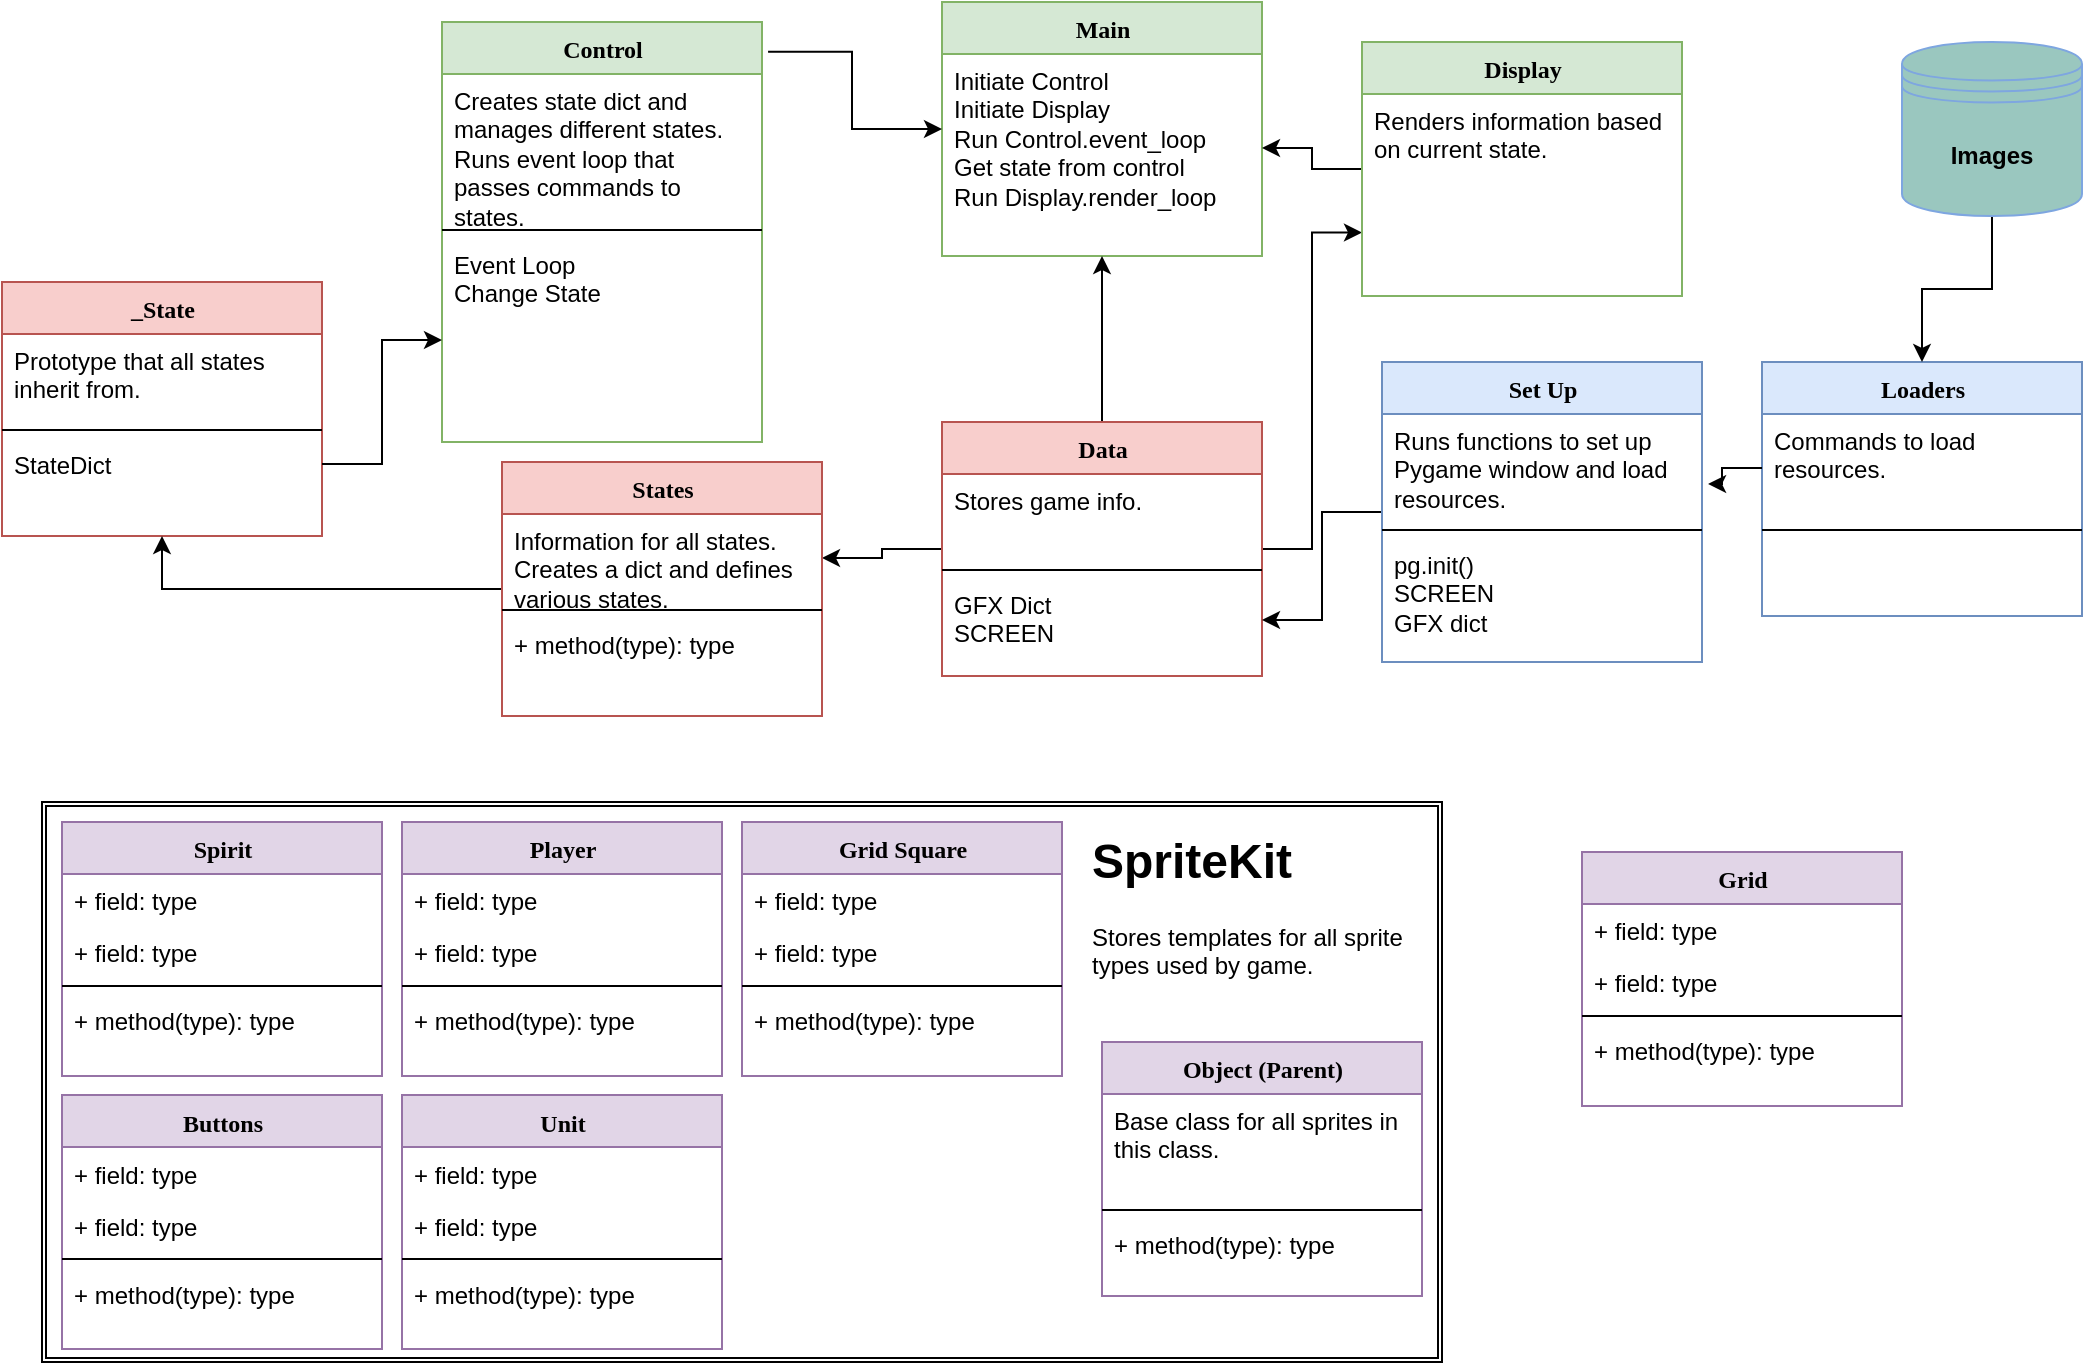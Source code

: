 <mxfile version="21.0.6" type="device"><diagram name="Page-1" id="9f46799a-70d6-7492-0946-bef42562c5a5"><mxGraphModel dx="1034" dy="704" grid="1" gridSize="10" guides="1" tooltips="1" connect="1" arrows="1" fold="1" page="1" pageScale="1" pageWidth="1100" pageHeight="850" background="none" math="0" shadow="0"><root><mxCell id="0"/><mxCell id="1" parent="0"/><mxCell id="78961159f06e98e8-17" value="Main" style="swimlane;html=1;fontStyle=1;align=center;verticalAlign=top;childLayout=stackLayout;horizontal=1;startSize=26;horizontalStack=0;resizeParent=1;resizeLast=0;collapsible=1;marginBottom=0;swimlaneFillColor=#ffffff;rounded=0;shadow=0;comic=0;labelBackgroundColor=none;strokeWidth=1;fillColor=#d5e8d4;fontFamily=Verdana;fontSize=12;strokeColor=#82b366;" parent="1" vertex="1"><mxGeometry x="520" width="160" height="127" as="geometry"/></mxCell><mxCell id="78961159f06e98e8-21" value="&lt;div&gt;Initiate Control&lt;/div&gt;&lt;div&gt;Initiate Display&lt;/div&gt;&lt;div&gt;Run Control.event_loop&lt;/div&gt;&lt;div&gt;Get state from control&lt;br&gt;&lt;/div&gt;&lt;div&gt;Run Display.render_loop&lt;br&gt;&lt;/div&gt;" style="text;html=1;strokeColor=none;fillColor=none;align=left;verticalAlign=top;spacingLeft=4;spacingRight=4;whiteSpace=wrap;overflow=hidden;rotatable=0;points=[[0,0.5],[1,0.5]];portConstraint=eastwest;" parent="78961159f06e98e8-17" vertex="1"><mxGeometry y="26" width="160" height="94" as="geometry"/></mxCell><mxCell id="-t0i3O5oJkL6AfwVkczq-73" style="edgeStyle=orthogonalEdgeStyle;rounded=0;orthogonalLoop=1;jettySize=auto;html=1;exitX=1.019;exitY=0.071;exitDx=0;exitDy=0;exitPerimeter=0;" parent="1" source="-t0i3O5oJkL6AfwVkczq-3" target="78961159f06e98e8-17" edge="1"><mxGeometry relative="1" as="geometry"/></mxCell><mxCell id="-t0i3O5oJkL6AfwVkczq-3" value="Control" style="swimlane;html=1;fontStyle=1;align=center;verticalAlign=top;childLayout=stackLayout;horizontal=1;startSize=26;horizontalStack=0;resizeParent=1;resizeLast=0;collapsible=1;marginBottom=0;swimlaneFillColor=#ffffff;rounded=0;shadow=0;comic=0;labelBackgroundColor=none;strokeWidth=1;fillColor=#d5e8d4;fontFamily=Verdana;fontSize=12;strokeColor=#82b366;" parent="1" vertex="1"><mxGeometry x="270" y="10" width="160" height="210" as="geometry"/></mxCell><mxCell id="-t0i3O5oJkL6AfwVkczq-4" value="Creates state dict and manages different states.&amp;nbsp; Runs event loop that passes commands to states." style="text;html=1;strokeColor=none;fillColor=none;align=left;verticalAlign=top;spacingLeft=4;spacingRight=4;whiteSpace=wrap;overflow=hidden;rotatable=0;points=[[0,0.5],[1,0.5]];portConstraint=eastwest;" parent="-t0i3O5oJkL6AfwVkczq-3" vertex="1"><mxGeometry y="26" width="160" height="74" as="geometry"/></mxCell><mxCell id="-t0i3O5oJkL6AfwVkczq-6" value="" style="line;html=1;strokeWidth=1;fillColor=none;align=left;verticalAlign=middle;spacingTop=-1;spacingLeft=3;spacingRight=3;rotatable=0;labelPosition=right;points=[];portConstraint=eastwest;" parent="-t0i3O5oJkL6AfwVkczq-3" vertex="1"><mxGeometry y="100" width="160" height="8" as="geometry"/></mxCell><mxCell id="-t0i3O5oJkL6AfwVkczq-7" value="&lt;div&gt;Event Loop&lt;/div&gt;&lt;div&gt;Change State&lt;br&gt;&lt;/div&gt;" style="text;html=1;strokeColor=none;fillColor=none;align=left;verticalAlign=top;spacingLeft=4;spacingRight=4;whiteSpace=wrap;overflow=hidden;rotatable=0;points=[[0,0.5],[1,0.5]];portConstraint=eastwest;" parent="-t0i3O5oJkL6AfwVkczq-3" vertex="1"><mxGeometry y="108" width="160" height="102" as="geometry"/></mxCell><mxCell id="-t0i3O5oJkL6AfwVkczq-13" value="_State" style="swimlane;html=1;fontStyle=1;align=center;verticalAlign=top;childLayout=stackLayout;horizontal=1;startSize=26;horizontalStack=0;resizeParent=1;resizeLast=0;collapsible=1;marginBottom=0;swimlaneFillColor=#ffffff;rounded=0;shadow=0;comic=0;labelBackgroundColor=none;strokeWidth=1;fillColor=#f8cecc;fontFamily=Verdana;fontSize=12;strokeColor=#b85450;" parent="1" vertex="1"><mxGeometry x="50" y="140" width="160" height="127" as="geometry"/></mxCell><mxCell id="-t0i3O5oJkL6AfwVkczq-14" value="Prototype that all states inherit from." style="text;html=1;strokeColor=none;fillColor=none;align=left;verticalAlign=top;spacingLeft=4;spacingRight=4;whiteSpace=wrap;overflow=hidden;rotatable=0;points=[[0,0.5],[1,0.5]];portConstraint=eastwest;" parent="-t0i3O5oJkL6AfwVkczq-13" vertex="1"><mxGeometry y="26" width="160" height="44" as="geometry"/></mxCell><mxCell id="-t0i3O5oJkL6AfwVkczq-16" value="" style="line;html=1;strokeWidth=1;fillColor=none;align=left;verticalAlign=middle;spacingTop=-1;spacingLeft=3;spacingRight=3;rotatable=0;labelPosition=right;points=[];portConstraint=eastwest;" parent="-t0i3O5oJkL6AfwVkczq-13" vertex="1"><mxGeometry y="70" width="160" height="8" as="geometry"/></mxCell><mxCell id="-t0i3O5oJkL6AfwVkczq-17" value="StateDict" style="text;html=1;strokeColor=none;fillColor=none;align=left;verticalAlign=top;spacingLeft=4;spacingRight=4;whiteSpace=wrap;overflow=hidden;rotatable=0;points=[[0,0.5],[1,0.5]];portConstraint=eastwest;" parent="-t0i3O5oJkL6AfwVkczq-13" vertex="1"><mxGeometry y="78" width="160" height="26" as="geometry"/></mxCell><mxCell id="DJUjctKNokW5IFbs1Ufc-6" style="edgeStyle=orthogonalEdgeStyle;rounded=0;orthogonalLoop=1;jettySize=auto;html=1;entryX=1;entryY=0.5;entryDx=0;entryDy=0;" parent="1" source="-t0i3O5oJkL6AfwVkczq-18" target="-t0i3O5oJkL6AfwVkczq-62" edge="1"><mxGeometry relative="1" as="geometry"/></mxCell><mxCell id="eDm8jYXldDvQwBTFlyfI-7" style="edgeStyle=orthogonalEdgeStyle;rounded=0;orthogonalLoop=1;jettySize=auto;html=1;entryX=0.5;entryY=1;entryDx=0;entryDy=0;" edge="1" parent="1" source="-t0i3O5oJkL6AfwVkczq-18" target="78961159f06e98e8-17"><mxGeometry relative="1" as="geometry"/></mxCell><mxCell id="eDm8jYXldDvQwBTFlyfI-14" style="edgeStyle=orthogonalEdgeStyle;rounded=0;orthogonalLoop=1;jettySize=auto;html=1;entryX=0;entryY=0.75;entryDx=0;entryDy=0;" edge="1" parent="1" source="-t0i3O5oJkL6AfwVkczq-18" target="-t0i3O5oJkL6AfwVkczq-34"><mxGeometry relative="1" as="geometry"/></mxCell><mxCell id="-t0i3O5oJkL6AfwVkczq-18" value="Data" style="swimlane;html=1;fontStyle=1;align=center;verticalAlign=top;childLayout=stackLayout;horizontal=1;startSize=26;horizontalStack=0;resizeParent=1;resizeLast=0;collapsible=1;marginBottom=0;swimlaneFillColor=#ffffff;rounded=0;shadow=0;comic=0;labelBackgroundColor=none;strokeWidth=1;fillColor=#f8cecc;fontFamily=Verdana;fontSize=12;strokeColor=#b85450;" parent="1" vertex="1"><mxGeometry x="520" y="210" width="160" height="127" as="geometry"/></mxCell><mxCell id="-t0i3O5oJkL6AfwVkczq-19" value="Stores game info." style="text;html=1;strokeColor=none;fillColor=none;align=left;verticalAlign=top;spacingLeft=4;spacingRight=4;whiteSpace=wrap;overflow=hidden;rotatable=0;points=[[0,0.5],[1,0.5]];portConstraint=eastwest;" parent="-t0i3O5oJkL6AfwVkczq-18" vertex="1"><mxGeometry y="26" width="160" height="44" as="geometry"/></mxCell><mxCell id="-t0i3O5oJkL6AfwVkczq-21" value="" style="line;html=1;strokeWidth=1;fillColor=none;align=left;verticalAlign=middle;spacingTop=-1;spacingLeft=3;spacingRight=3;rotatable=0;labelPosition=right;points=[];portConstraint=eastwest;" parent="-t0i3O5oJkL6AfwVkczq-18" vertex="1"><mxGeometry y="70" width="160" height="8" as="geometry"/></mxCell><mxCell id="-t0i3O5oJkL6AfwVkczq-22" value="&lt;div&gt;GFX Dict&lt;/div&gt;&lt;div&gt;SCREEN&lt;br&gt;&lt;/div&gt;" style="text;html=1;strokeColor=none;fillColor=none;align=left;verticalAlign=top;spacingLeft=4;spacingRight=4;whiteSpace=wrap;overflow=hidden;rotatable=0;points=[[0,0.5],[1,0.5]];portConstraint=eastwest;" parent="-t0i3O5oJkL6AfwVkczq-18" vertex="1"><mxGeometry y="78" width="160" height="42" as="geometry"/></mxCell><mxCell id="eDm8jYXldDvQwBTFlyfI-8" style="edgeStyle=orthogonalEdgeStyle;rounded=0;orthogonalLoop=1;jettySize=auto;html=1;entryX=1;entryY=0.5;entryDx=0;entryDy=0;" edge="1" parent="1" source="-t0i3O5oJkL6AfwVkczq-34" target="78961159f06e98e8-21"><mxGeometry relative="1" as="geometry"/></mxCell><mxCell id="-t0i3O5oJkL6AfwVkczq-34" value="Display" style="swimlane;html=1;fontStyle=1;align=center;verticalAlign=top;childLayout=stackLayout;horizontal=1;startSize=26;horizontalStack=0;resizeParent=1;resizeLast=0;collapsible=1;marginBottom=0;swimlaneFillColor=#ffffff;rounded=0;shadow=0;comic=0;labelBackgroundColor=none;strokeWidth=1;fillColor=#d5e8d4;fontFamily=Verdana;fontSize=12;strokeColor=#82b366;" parent="1" vertex="1"><mxGeometry x="730" y="20" width="160" height="127" as="geometry"/></mxCell><mxCell id="-t0i3O5oJkL6AfwVkczq-35" value="Renders information based on current state." style="text;html=1;strokeColor=none;fillColor=none;align=left;verticalAlign=top;spacingLeft=4;spacingRight=4;whiteSpace=wrap;overflow=hidden;rotatable=0;points=[[0,0.5],[1,0.5]];portConstraint=eastwest;" parent="-t0i3O5oJkL6AfwVkczq-34" vertex="1"><mxGeometry y="26" width="160" height="44" as="geometry"/></mxCell><mxCell id="eDm8jYXldDvQwBTFlyfI-9" style="edgeStyle=orthogonalEdgeStyle;rounded=0;orthogonalLoop=1;jettySize=auto;html=1;entryX=0.5;entryY=1;entryDx=0;entryDy=0;" edge="1" parent="1" source="-t0i3O5oJkL6AfwVkczq-61" target="-t0i3O5oJkL6AfwVkczq-13"><mxGeometry relative="1" as="geometry"/></mxCell><mxCell id="-t0i3O5oJkL6AfwVkczq-61" value="States" style="swimlane;html=1;fontStyle=1;align=center;verticalAlign=top;childLayout=stackLayout;horizontal=1;startSize=26;horizontalStack=0;resizeParent=1;resizeLast=0;collapsible=1;marginBottom=0;swimlaneFillColor=#ffffff;rounded=0;shadow=0;comic=0;labelBackgroundColor=none;strokeWidth=1;fillColor=#f8cecc;fontFamily=Verdana;fontSize=12;strokeColor=#b85450;" parent="1" vertex="1"><mxGeometry x="300" y="230" width="160" height="127" as="geometry"/></mxCell><mxCell id="-t0i3O5oJkL6AfwVkczq-62" value="Information for all states.&amp;nbsp; Creates a dict and defines various states." style="text;html=1;strokeColor=none;fillColor=none;align=left;verticalAlign=top;spacingLeft=4;spacingRight=4;whiteSpace=wrap;overflow=hidden;rotatable=0;points=[[0,0.5],[1,0.5]];portConstraint=eastwest;" parent="-t0i3O5oJkL6AfwVkczq-61" vertex="1"><mxGeometry y="26" width="160" height="44" as="geometry"/></mxCell><mxCell id="-t0i3O5oJkL6AfwVkczq-63" value="" style="line;html=1;strokeWidth=1;fillColor=none;align=left;verticalAlign=middle;spacingTop=-1;spacingLeft=3;spacingRight=3;rotatable=0;labelPosition=right;points=[];portConstraint=eastwest;" parent="-t0i3O5oJkL6AfwVkczq-61" vertex="1"><mxGeometry y="70" width="160" height="8" as="geometry"/></mxCell><mxCell id="-t0i3O5oJkL6AfwVkczq-64" value="+ method(type): type" style="text;html=1;strokeColor=none;fillColor=none;align=left;verticalAlign=top;spacingLeft=4;spacingRight=4;whiteSpace=wrap;overflow=hidden;rotatable=0;points=[[0,0.5],[1,0.5]];portConstraint=eastwest;" parent="-t0i3O5oJkL6AfwVkczq-61" vertex="1"><mxGeometry y="78" width="160" height="30" as="geometry"/></mxCell><mxCell id="eDm8jYXldDvQwBTFlyfI-11" style="edgeStyle=orthogonalEdgeStyle;rounded=0;orthogonalLoop=1;jettySize=auto;html=1;" edge="1" parent="1" source="RKAg7bWh1QvAr-ADB0N2-1" target="-t0i3O5oJkL6AfwVkczq-22"><mxGeometry relative="1" as="geometry"/></mxCell><mxCell id="RKAg7bWh1QvAr-ADB0N2-1" value="&lt;div&gt;Set Up&lt;/div&gt;&lt;div&gt;&lt;br&gt;&lt;/div&gt;" style="swimlane;html=1;fontStyle=1;align=center;verticalAlign=top;childLayout=stackLayout;horizontal=1;startSize=26;horizontalStack=0;resizeParent=1;resizeLast=0;collapsible=1;marginBottom=0;swimlaneFillColor=#ffffff;rounded=0;shadow=0;comic=0;labelBackgroundColor=none;strokeWidth=1;fillColor=#dae8fc;fontFamily=Verdana;fontSize=12;strokeColor=#6c8ebf;" parent="1" vertex="1"><mxGeometry x="740" y="180" width="160" height="150" as="geometry"/></mxCell><mxCell id="RKAg7bWh1QvAr-ADB0N2-2" value="Runs functions to set up Pygame window and load resources." style="text;html=1;strokeColor=none;fillColor=none;align=left;verticalAlign=top;spacingLeft=4;spacingRight=4;whiteSpace=wrap;overflow=hidden;rotatable=0;points=[[0,0.5],[1,0.5]];portConstraint=eastwest;" parent="RKAg7bWh1QvAr-ADB0N2-1" vertex="1"><mxGeometry y="26" width="160" height="54" as="geometry"/></mxCell><mxCell id="RKAg7bWh1QvAr-ADB0N2-4" value="" style="line;html=1;strokeWidth=1;fillColor=none;align=left;verticalAlign=middle;spacingTop=-1;spacingLeft=3;spacingRight=3;rotatable=0;labelPosition=right;points=[];portConstraint=eastwest;" parent="RKAg7bWh1QvAr-ADB0N2-1" vertex="1"><mxGeometry y="80" width="160" height="8" as="geometry"/></mxCell><mxCell id="RKAg7bWh1QvAr-ADB0N2-5" value="&lt;div&gt;pg.init()&lt;/div&gt;&lt;div&gt;SCREEN&lt;/div&gt;&lt;div&gt;GFX dict&lt;br&gt;&lt;/div&gt;" style="text;html=1;strokeColor=none;fillColor=none;align=left;verticalAlign=top;spacingLeft=4;spacingRight=4;whiteSpace=wrap;overflow=hidden;rotatable=0;points=[[0,0.5],[1,0.5]];portConstraint=eastwest;" parent="RKAg7bWh1QvAr-ADB0N2-1" vertex="1"><mxGeometry y="88" width="160" height="62" as="geometry"/></mxCell><mxCell id="RKAg7bWh1QvAr-ADB0N2-8" value="&lt;div&gt;Loaders&lt;/div&gt;&lt;div&gt;&lt;br&gt;&lt;/div&gt;" style="swimlane;html=1;fontStyle=1;align=center;verticalAlign=top;childLayout=stackLayout;horizontal=1;startSize=26;horizontalStack=0;resizeParent=1;resizeLast=0;collapsible=1;marginBottom=0;swimlaneFillColor=#ffffff;rounded=0;shadow=0;comic=0;labelBackgroundColor=none;strokeWidth=1;fillColor=#dae8fc;fontFamily=Verdana;fontSize=12;strokeColor=#6c8ebf;" parent="1" vertex="1"><mxGeometry x="930" y="180" width="160" height="127" as="geometry"/></mxCell><mxCell id="RKAg7bWh1QvAr-ADB0N2-9" value="Commands to load resources." style="text;html=1;strokeColor=none;fillColor=none;align=left;verticalAlign=top;spacingLeft=4;spacingRight=4;whiteSpace=wrap;overflow=hidden;rotatable=0;points=[[0,0.5],[1,0.5]];portConstraint=eastwest;" parent="RKAg7bWh1QvAr-ADB0N2-8" vertex="1"><mxGeometry y="26" width="160" height="54" as="geometry"/></mxCell><mxCell id="RKAg7bWh1QvAr-ADB0N2-10" value="" style="line;html=1;strokeWidth=1;fillColor=none;align=left;verticalAlign=middle;spacingTop=-1;spacingLeft=3;spacingRight=3;rotatable=0;labelPosition=right;points=[];portConstraint=eastwest;" parent="RKAg7bWh1QvAr-ADB0N2-8" vertex="1"><mxGeometry y="80" width="160" height="8" as="geometry"/></mxCell><mxCell id="RKAg7bWh1QvAr-ADB0N2-12" style="edgeStyle=orthogonalEdgeStyle;rounded=0;orthogonalLoop=1;jettySize=auto;html=1;entryX=1.019;entryY=0.648;entryDx=0;entryDy=0;entryPerimeter=0;" parent="1" source="RKAg7bWh1QvAr-ADB0N2-9" target="RKAg7bWh1QvAr-ADB0N2-2" edge="1"><mxGeometry relative="1" as="geometry"/></mxCell><mxCell id="eDm8jYXldDvQwBTFlyfI-3" style="edgeStyle=orthogonalEdgeStyle;rounded=0;orthogonalLoop=1;jettySize=auto;html=1;" edge="1" parent="1" source="eDm8jYXldDvQwBTFlyfI-1" target="RKAg7bWh1QvAr-ADB0N2-8"><mxGeometry relative="1" as="geometry"/></mxCell><mxCell id="eDm8jYXldDvQwBTFlyfI-1" value="&lt;b&gt;Images&lt;/b&gt;" style="shape=datastore;whiteSpace=wrap;html=1;strokeColor=#7EA6E0;fillColor=#9AC7BF;" vertex="1" parent="1"><mxGeometry x="1000" y="20" width="90" height="87" as="geometry"/></mxCell><mxCell id="eDm8jYXldDvQwBTFlyfI-10" style="edgeStyle=orthogonalEdgeStyle;rounded=0;orthogonalLoop=1;jettySize=auto;html=1;entryX=0;entryY=0.5;entryDx=0;entryDy=0;" edge="1" parent="1" source="-t0i3O5oJkL6AfwVkczq-17" target="-t0i3O5oJkL6AfwVkczq-7"><mxGeometry relative="1" as="geometry"/></mxCell><mxCell id="eDm8jYXldDvQwBTFlyfI-28" value="Grid" style="swimlane;html=1;fontStyle=1;align=center;verticalAlign=top;childLayout=stackLayout;horizontal=1;startSize=26;horizontalStack=0;resizeParent=1;resizeLast=0;collapsible=1;marginBottom=0;swimlaneFillColor=#ffffff;rounded=0;shadow=0;comic=0;labelBackgroundColor=none;strokeWidth=1;fillColor=#e1d5e7;fontFamily=Verdana;fontSize=12;strokeColor=#9673a6;" vertex="1" parent="1"><mxGeometry x="840" y="425" width="160" height="127" as="geometry"/></mxCell><mxCell id="eDm8jYXldDvQwBTFlyfI-29" value="+ field: type" style="text;html=1;strokeColor=none;fillColor=none;align=left;verticalAlign=top;spacingLeft=4;spacingRight=4;whiteSpace=wrap;overflow=hidden;rotatable=0;points=[[0,0.5],[1,0.5]];portConstraint=eastwest;" vertex="1" parent="eDm8jYXldDvQwBTFlyfI-28"><mxGeometry y="26" width="160" height="26" as="geometry"/></mxCell><mxCell id="eDm8jYXldDvQwBTFlyfI-30" value="+ field: type" style="text;html=1;strokeColor=none;fillColor=none;align=left;verticalAlign=top;spacingLeft=4;spacingRight=4;whiteSpace=wrap;overflow=hidden;rotatable=0;points=[[0,0.5],[1,0.5]];portConstraint=eastwest;" vertex="1" parent="eDm8jYXldDvQwBTFlyfI-28"><mxGeometry y="52" width="160" height="26" as="geometry"/></mxCell><mxCell id="eDm8jYXldDvQwBTFlyfI-31" value="" style="line;html=1;strokeWidth=1;fillColor=none;align=left;verticalAlign=middle;spacingTop=-1;spacingLeft=3;spacingRight=3;rotatable=0;labelPosition=right;points=[];portConstraint=eastwest;" vertex="1" parent="eDm8jYXldDvQwBTFlyfI-28"><mxGeometry y="78" width="160" height="8" as="geometry"/></mxCell><mxCell id="eDm8jYXldDvQwBTFlyfI-32" value="+ method(type): type" style="text;html=1;strokeColor=none;fillColor=none;align=left;verticalAlign=top;spacingLeft=4;spacingRight=4;whiteSpace=wrap;overflow=hidden;rotatable=0;points=[[0,0.5],[1,0.5]];portConstraint=eastwest;" vertex="1" parent="eDm8jYXldDvQwBTFlyfI-28"><mxGeometry y="86" width="160" height="26" as="geometry"/></mxCell><mxCell id="eDm8jYXldDvQwBTFlyfI-37" value="" style="group" vertex="1" connectable="0" parent="1"><mxGeometry x="70" y="400" width="710" height="280" as="geometry"/></mxCell><mxCell id="eDm8jYXldDvQwBTFlyfI-33" value="" style="shape=ext;double=1;rounded=0;whiteSpace=wrap;html=1;" vertex="1" parent="eDm8jYXldDvQwBTFlyfI-37"><mxGeometry width="700" height="280" as="geometry"/></mxCell><mxCell id="-t0i3O5oJkL6AfwVkczq-24" value="Player" style="swimlane;html=1;fontStyle=1;align=center;verticalAlign=top;childLayout=stackLayout;horizontal=1;startSize=26;horizontalStack=0;resizeParent=1;resizeLast=0;collapsible=1;marginBottom=0;swimlaneFillColor=#ffffff;rounded=0;shadow=0;comic=0;labelBackgroundColor=none;strokeWidth=1;fillColor=#e1d5e7;fontFamily=Verdana;fontSize=12;strokeColor=#9673a6;" parent="eDm8jYXldDvQwBTFlyfI-37" vertex="1"><mxGeometry x="180" y="10" width="160" height="127" as="geometry"/></mxCell><mxCell id="-t0i3O5oJkL6AfwVkczq-25" value="+ field: type" style="text;html=1;strokeColor=none;fillColor=none;align=left;verticalAlign=top;spacingLeft=4;spacingRight=4;whiteSpace=wrap;overflow=hidden;rotatable=0;points=[[0,0.5],[1,0.5]];portConstraint=eastwest;" parent="-t0i3O5oJkL6AfwVkczq-24" vertex="1"><mxGeometry y="26" width="160" height="26" as="geometry"/></mxCell><mxCell id="-t0i3O5oJkL6AfwVkczq-26" value="+ field: type" style="text;html=1;strokeColor=none;fillColor=none;align=left;verticalAlign=top;spacingLeft=4;spacingRight=4;whiteSpace=wrap;overflow=hidden;rotatable=0;points=[[0,0.5],[1,0.5]];portConstraint=eastwest;" parent="-t0i3O5oJkL6AfwVkczq-24" vertex="1"><mxGeometry y="52" width="160" height="26" as="geometry"/></mxCell><mxCell id="-t0i3O5oJkL6AfwVkczq-27" value="" style="line;html=1;strokeWidth=1;fillColor=none;align=left;verticalAlign=middle;spacingTop=-1;spacingLeft=3;spacingRight=3;rotatable=0;labelPosition=right;points=[];portConstraint=eastwest;" parent="-t0i3O5oJkL6AfwVkczq-24" vertex="1"><mxGeometry y="78" width="160" height="8" as="geometry"/></mxCell><mxCell id="-t0i3O5oJkL6AfwVkczq-28" value="+ method(type): type" style="text;html=1;strokeColor=none;fillColor=none;align=left;verticalAlign=top;spacingLeft=4;spacingRight=4;whiteSpace=wrap;overflow=hidden;rotatable=0;points=[[0,0.5],[1,0.5]];portConstraint=eastwest;" parent="-t0i3O5oJkL6AfwVkczq-24" vertex="1"><mxGeometry y="86" width="160" height="26" as="geometry"/></mxCell><mxCell id="-t0i3O5oJkL6AfwVkczq-39" value="Spirit" style="swimlane;html=1;fontStyle=1;align=center;verticalAlign=top;childLayout=stackLayout;horizontal=1;startSize=26;horizontalStack=0;resizeParent=1;resizeLast=0;collapsible=1;marginBottom=0;swimlaneFillColor=#ffffff;rounded=0;shadow=0;comic=0;labelBackgroundColor=none;strokeWidth=1;fillColor=#e1d5e7;fontFamily=Verdana;fontSize=12;strokeColor=#9673a6;" parent="eDm8jYXldDvQwBTFlyfI-37" vertex="1"><mxGeometry x="10" y="10" width="160" height="127" as="geometry"/></mxCell><mxCell id="-t0i3O5oJkL6AfwVkczq-40" value="+ field: type" style="text;html=1;strokeColor=none;fillColor=none;align=left;verticalAlign=top;spacingLeft=4;spacingRight=4;whiteSpace=wrap;overflow=hidden;rotatable=0;points=[[0,0.5],[1,0.5]];portConstraint=eastwest;" parent="-t0i3O5oJkL6AfwVkczq-39" vertex="1"><mxGeometry y="26" width="160" height="26" as="geometry"/></mxCell><mxCell id="-t0i3O5oJkL6AfwVkczq-41" value="+ field: type" style="text;html=1;strokeColor=none;fillColor=none;align=left;verticalAlign=top;spacingLeft=4;spacingRight=4;whiteSpace=wrap;overflow=hidden;rotatable=0;points=[[0,0.5],[1,0.5]];portConstraint=eastwest;" parent="-t0i3O5oJkL6AfwVkczq-39" vertex="1"><mxGeometry y="52" width="160" height="26" as="geometry"/></mxCell><mxCell id="-t0i3O5oJkL6AfwVkczq-42" value="" style="line;html=1;strokeWidth=1;fillColor=none;align=left;verticalAlign=middle;spacingTop=-1;spacingLeft=3;spacingRight=3;rotatable=0;labelPosition=right;points=[];portConstraint=eastwest;" parent="-t0i3O5oJkL6AfwVkczq-39" vertex="1"><mxGeometry y="78" width="160" height="8" as="geometry"/></mxCell><mxCell id="-t0i3O5oJkL6AfwVkczq-43" value="+ method(type): type" style="text;html=1;strokeColor=none;fillColor=none;align=left;verticalAlign=top;spacingLeft=4;spacingRight=4;whiteSpace=wrap;overflow=hidden;rotatable=0;points=[[0,0.5],[1,0.5]];portConstraint=eastwest;" parent="-t0i3O5oJkL6AfwVkczq-39" vertex="1"><mxGeometry y="86" width="160" height="26" as="geometry"/></mxCell><mxCell id="-t0i3O5oJkL6AfwVkczq-44" value="Grid Square" style="swimlane;html=1;fontStyle=1;align=center;verticalAlign=top;childLayout=stackLayout;horizontal=1;startSize=26;horizontalStack=0;resizeParent=1;resizeLast=0;collapsible=1;marginBottom=0;swimlaneFillColor=#ffffff;rounded=0;shadow=0;comic=0;labelBackgroundColor=none;strokeWidth=1;fillColor=#e1d5e7;fontFamily=Verdana;fontSize=12;strokeColor=#9673a6;" parent="eDm8jYXldDvQwBTFlyfI-37" vertex="1"><mxGeometry x="350" y="10" width="160" height="127" as="geometry"/></mxCell><mxCell id="-t0i3O5oJkL6AfwVkczq-45" value="+ field: type" style="text;html=1;strokeColor=none;fillColor=none;align=left;verticalAlign=top;spacingLeft=4;spacingRight=4;whiteSpace=wrap;overflow=hidden;rotatable=0;points=[[0,0.5],[1,0.5]];portConstraint=eastwest;" parent="-t0i3O5oJkL6AfwVkczq-44" vertex="1"><mxGeometry y="26" width="160" height="26" as="geometry"/></mxCell><mxCell id="-t0i3O5oJkL6AfwVkczq-46" value="+ field: type" style="text;html=1;strokeColor=none;fillColor=none;align=left;verticalAlign=top;spacingLeft=4;spacingRight=4;whiteSpace=wrap;overflow=hidden;rotatable=0;points=[[0,0.5],[1,0.5]];portConstraint=eastwest;" parent="-t0i3O5oJkL6AfwVkczq-44" vertex="1"><mxGeometry y="52" width="160" height="26" as="geometry"/></mxCell><mxCell id="-t0i3O5oJkL6AfwVkczq-47" value="" style="line;html=1;strokeWidth=1;fillColor=none;align=left;verticalAlign=middle;spacingTop=-1;spacingLeft=3;spacingRight=3;rotatable=0;labelPosition=right;points=[];portConstraint=eastwest;" parent="-t0i3O5oJkL6AfwVkczq-44" vertex="1"><mxGeometry y="78" width="160" height="8" as="geometry"/></mxCell><mxCell id="-t0i3O5oJkL6AfwVkczq-48" value="+ method(type): type" style="text;html=1;strokeColor=none;fillColor=none;align=left;verticalAlign=top;spacingLeft=4;spacingRight=4;whiteSpace=wrap;overflow=hidden;rotatable=0;points=[[0,0.5],[1,0.5]];portConstraint=eastwest;" parent="-t0i3O5oJkL6AfwVkczq-44" vertex="1"><mxGeometry y="86" width="160" height="26" as="geometry"/></mxCell><mxCell id="-t0i3O5oJkL6AfwVkczq-49" value="Buttons" style="swimlane;html=1;fontStyle=1;align=center;verticalAlign=top;childLayout=stackLayout;horizontal=1;startSize=26;horizontalStack=0;resizeParent=1;resizeLast=0;collapsible=1;marginBottom=0;swimlaneFillColor=#ffffff;rounded=0;shadow=0;comic=0;labelBackgroundColor=none;strokeWidth=1;fillColor=#e1d5e7;fontFamily=Verdana;fontSize=12;strokeColor=#9673a6;" parent="eDm8jYXldDvQwBTFlyfI-37" vertex="1"><mxGeometry x="10" y="146.5" width="160" height="127" as="geometry"/></mxCell><mxCell id="-t0i3O5oJkL6AfwVkczq-50" value="+ field: type" style="text;html=1;strokeColor=none;fillColor=none;align=left;verticalAlign=top;spacingLeft=4;spacingRight=4;whiteSpace=wrap;overflow=hidden;rotatable=0;points=[[0,0.5],[1,0.5]];portConstraint=eastwest;" parent="-t0i3O5oJkL6AfwVkczq-49" vertex="1"><mxGeometry y="26" width="160" height="26" as="geometry"/></mxCell><mxCell id="-t0i3O5oJkL6AfwVkczq-51" value="+ field: type" style="text;html=1;strokeColor=none;fillColor=none;align=left;verticalAlign=top;spacingLeft=4;spacingRight=4;whiteSpace=wrap;overflow=hidden;rotatable=0;points=[[0,0.5],[1,0.5]];portConstraint=eastwest;" parent="-t0i3O5oJkL6AfwVkczq-49" vertex="1"><mxGeometry y="52" width="160" height="26" as="geometry"/></mxCell><mxCell id="-t0i3O5oJkL6AfwVkczq-52" value="" style="line;html=1;strokeWidth=1;fillColor=none;align=left;verticalAlign=middle;spacingTop=-1;spacingLeft=3;spacingRight=3;rotatable=0;labelPosition=right;points=[];portConstraint=eastwest;" parent="-t0i3O5oJkL6AfwVkczq-49" vertex="1"><mxGeometry y="78" width="160" height="8" as="geometry"/></mxCell><mxCell id="-t0i3O5oJkL6AfwVkczq-53" value="+ method(type): type" style="text;html=1;strokeColor=none;fillColor=none;align=left;verticalAlign=top;spacingLeft=4;spacingRight=4;whiteSpace=wrap;overflow=hidden;rotatable=0;points=[[0,0.5],[1,0.5]];portConstraint=eastwest;" parent="-t0i3O5oJkL6AfwVkczq-49" vertex="1"><mxGeometry y="86" width="160" height="26" as="geometry"/></mxCell><mxCell id="-t0i3O5oJkL6AfwVkczq-54" value="Unit" style="swimlane;html=1;fontStyle=1;align=center;verticalAlign=top;childLayout=stackLayout;horizontal=1;startSize=26;horizontalStack=0;resizeParent=1;resizeLast=0;collapsible=1;marginBottom=0;swimlaneFillColor=#ffffff;rounded=0;shadow=0;comic=0;labelBackgroundColor=none;strokeWidth=1;fillColor=#e1d5e7;fontFamily=Verdana;fontSize=12;strokeColor=#9673a6;" parent="eDm8jYXldDvQwBTFlyfI-37" vertex="1"><mxGeometry x="180" y="146.5" width="160" height="127" as="geometry"/></mxCell><mxCell id="-t0i3O5oJkL6AfwVkczq-55" value="+ field: type" style="text;html=1;strokeColor=none;fillColor=none;align=left;verticalAlign=top;spacingLeft=4;spacingRight=4;whiteSpace=wrap;overflow=hidden;rotatable=0;points=[[0,0.5],[1,0.5]];portConstraint=eastwest;" parent="-t0i3O5oJkL6AfwVkczq-54" vertex="1"><mxGeometry y="26" width="160" height="26" as="geometry"/></mxCell><mxCell id="-t0i3O5oJkL6AfwVkczq-56" value="+ field: type" style="text;html=1;strokeColor=none;fillColor=none;align=left;verticalAlign=top;spacingLeft=4;spacingRight=4;whiteSpace=wrap;overflow=hidden;rotatable=0;points=[[0,0.5],[1,0.5]];portConstraint=eastwest;" parent="-t0i3O5oJkL6AfwVkczq-54" vertex="1"><mxGeometry y="52" width="160" height="26" as="geometry"/></mxCell><mxCell id="-t0i3O5oJkL6AfwVkczq-57" value="" style="line;html=1;strokeWidth=1;fillColor=none;align=left;verticalAlign=middle;spacingTop=-1;spacingLeft=3;spacingRight=3;rotatable=0;labelPosition=right;points=[];portConstraint=eastwest;" parent="-t0i3O5oJkL6AfwVkczq-54" vertex="1"><mxGeometry y="78" width="160" height="8" as="geometry"/></mxCell><mxCell id="-t0i3O5oJkL6AfwVkczq-58" value="+ method(type): type" style="text;html=1;strokeColor=none;fillColor=none;align=left;verticalAlign=top;spacingLeft=4;spacingRight=4;whiteSpace=wrap;overflow=hidden;rotatable=0;points=[[0,0.5],[1,0.5]];portConstraint=eastwest;" parent="-t0i3O5oJkL6AfwVkczq-54" vertex="1"><mxGeometry y="86" width="160" height="26" as="geometry"/></mxCell><mxCell id="eDm8jYXldDvQwBTFlyfI-15" value="Object (Parent)" style="swimlane;html=1;fontStyle=1;align=center;verticalAlign=top;childLayout=stackLayout;horizontal=1;startSize=26;horizontalStack=0;resizeParent=1;resizeLast=0;collapsible=1;marginBottom=0;swimlaneFillColor=#ffffff;rounded=0;shadow=0;comic=0;labelBackgroundColor=none;strokeWidth=1;fillColor=#e1d5e7;fontFamily=Verdana;fontSize=12;strokeColor=#9673a6;" vertex="1" parent="eDm8jYXldDvQwBTFlyfI-37"><mxGeometry x="530" y="120" width="160" height="127" as="geometry"/></mxCell><mxCell id="eDm8jYXldDvQwBTFlyfI-16" value="Base class for all sprites in this class." style="text;html=1;strokeColor=none;fillColor=none;align=left;verticalAlign=top;spacingLeft=4;spacingRight=4;whiteSpace=wrap;overflow=hidden;rotatable=0;points=[[0,0.5],[1,0.5]];portConstraint=eastwest;" vertex="1" parent="eDm8jYXldDvQwBTFlyfI-15"><mxGeometry y="26" width="160" height="54" as="geometry"/></mxCell><mxCell id="eDm8jYXldDvQwBTFlyfI-18" value="" style="line;html=1;strokeWidth=1;fillColor=none;align=left;verticalAlign=middle;spacingTop=-1;spacingLeft=3;spacingRight=3;rotatable=0;labelPosition=right;points=[];portConstraint=eastwest;" vertex="1" parent="eDm8jYXldDvQwBTFlyfI-15"><mxGeometry y="80" width="160" height="8" as="geometry"/></mxCell><mxCell id="eDm8jYXldDvQwBTFlyfI-19" value="+ method(type): type" style="text;html=1;strokeColor=none;fillColor=none;align=left;verticalAlign=top;spacingLeft=4;spacingRight=4;whiteSpace=wrap;overflow=hidden;rotatable=0;points=[[0,0.5],[1,0.5]];portConstraint=eastwest;" vertex="1" parent="eDm8jYXldDvQwBTFlyfI-15"><mxGeometry y="88" width="160" height="26" as="geometry"/></mxCell><mxCell id="eDm8jYXldDvQwBTFlyfI-36" value="&lt;h1 align=&quot;left&quot;&gt;SpriteKit&lt;/h1&gt;&lt;p align=&quot;left&quot;&gt;Stores templates for all sprite types used by game.&lt;br&gt;&lt;/p&gt;" style="text;html=1;strokeColor=none;fillColor=none;spacing=5;spacingTop=-20;whiteSpace=wrap;overflow=hidden;rounded=0;" vertex="1" parent="eDm8jYXldDvQwBTFlyfI-37"><mxGeometry x="520" y="10" width="190" height="120" as="geometry"/></mxCell></root></mxGraphModel></diagram></mxfile>